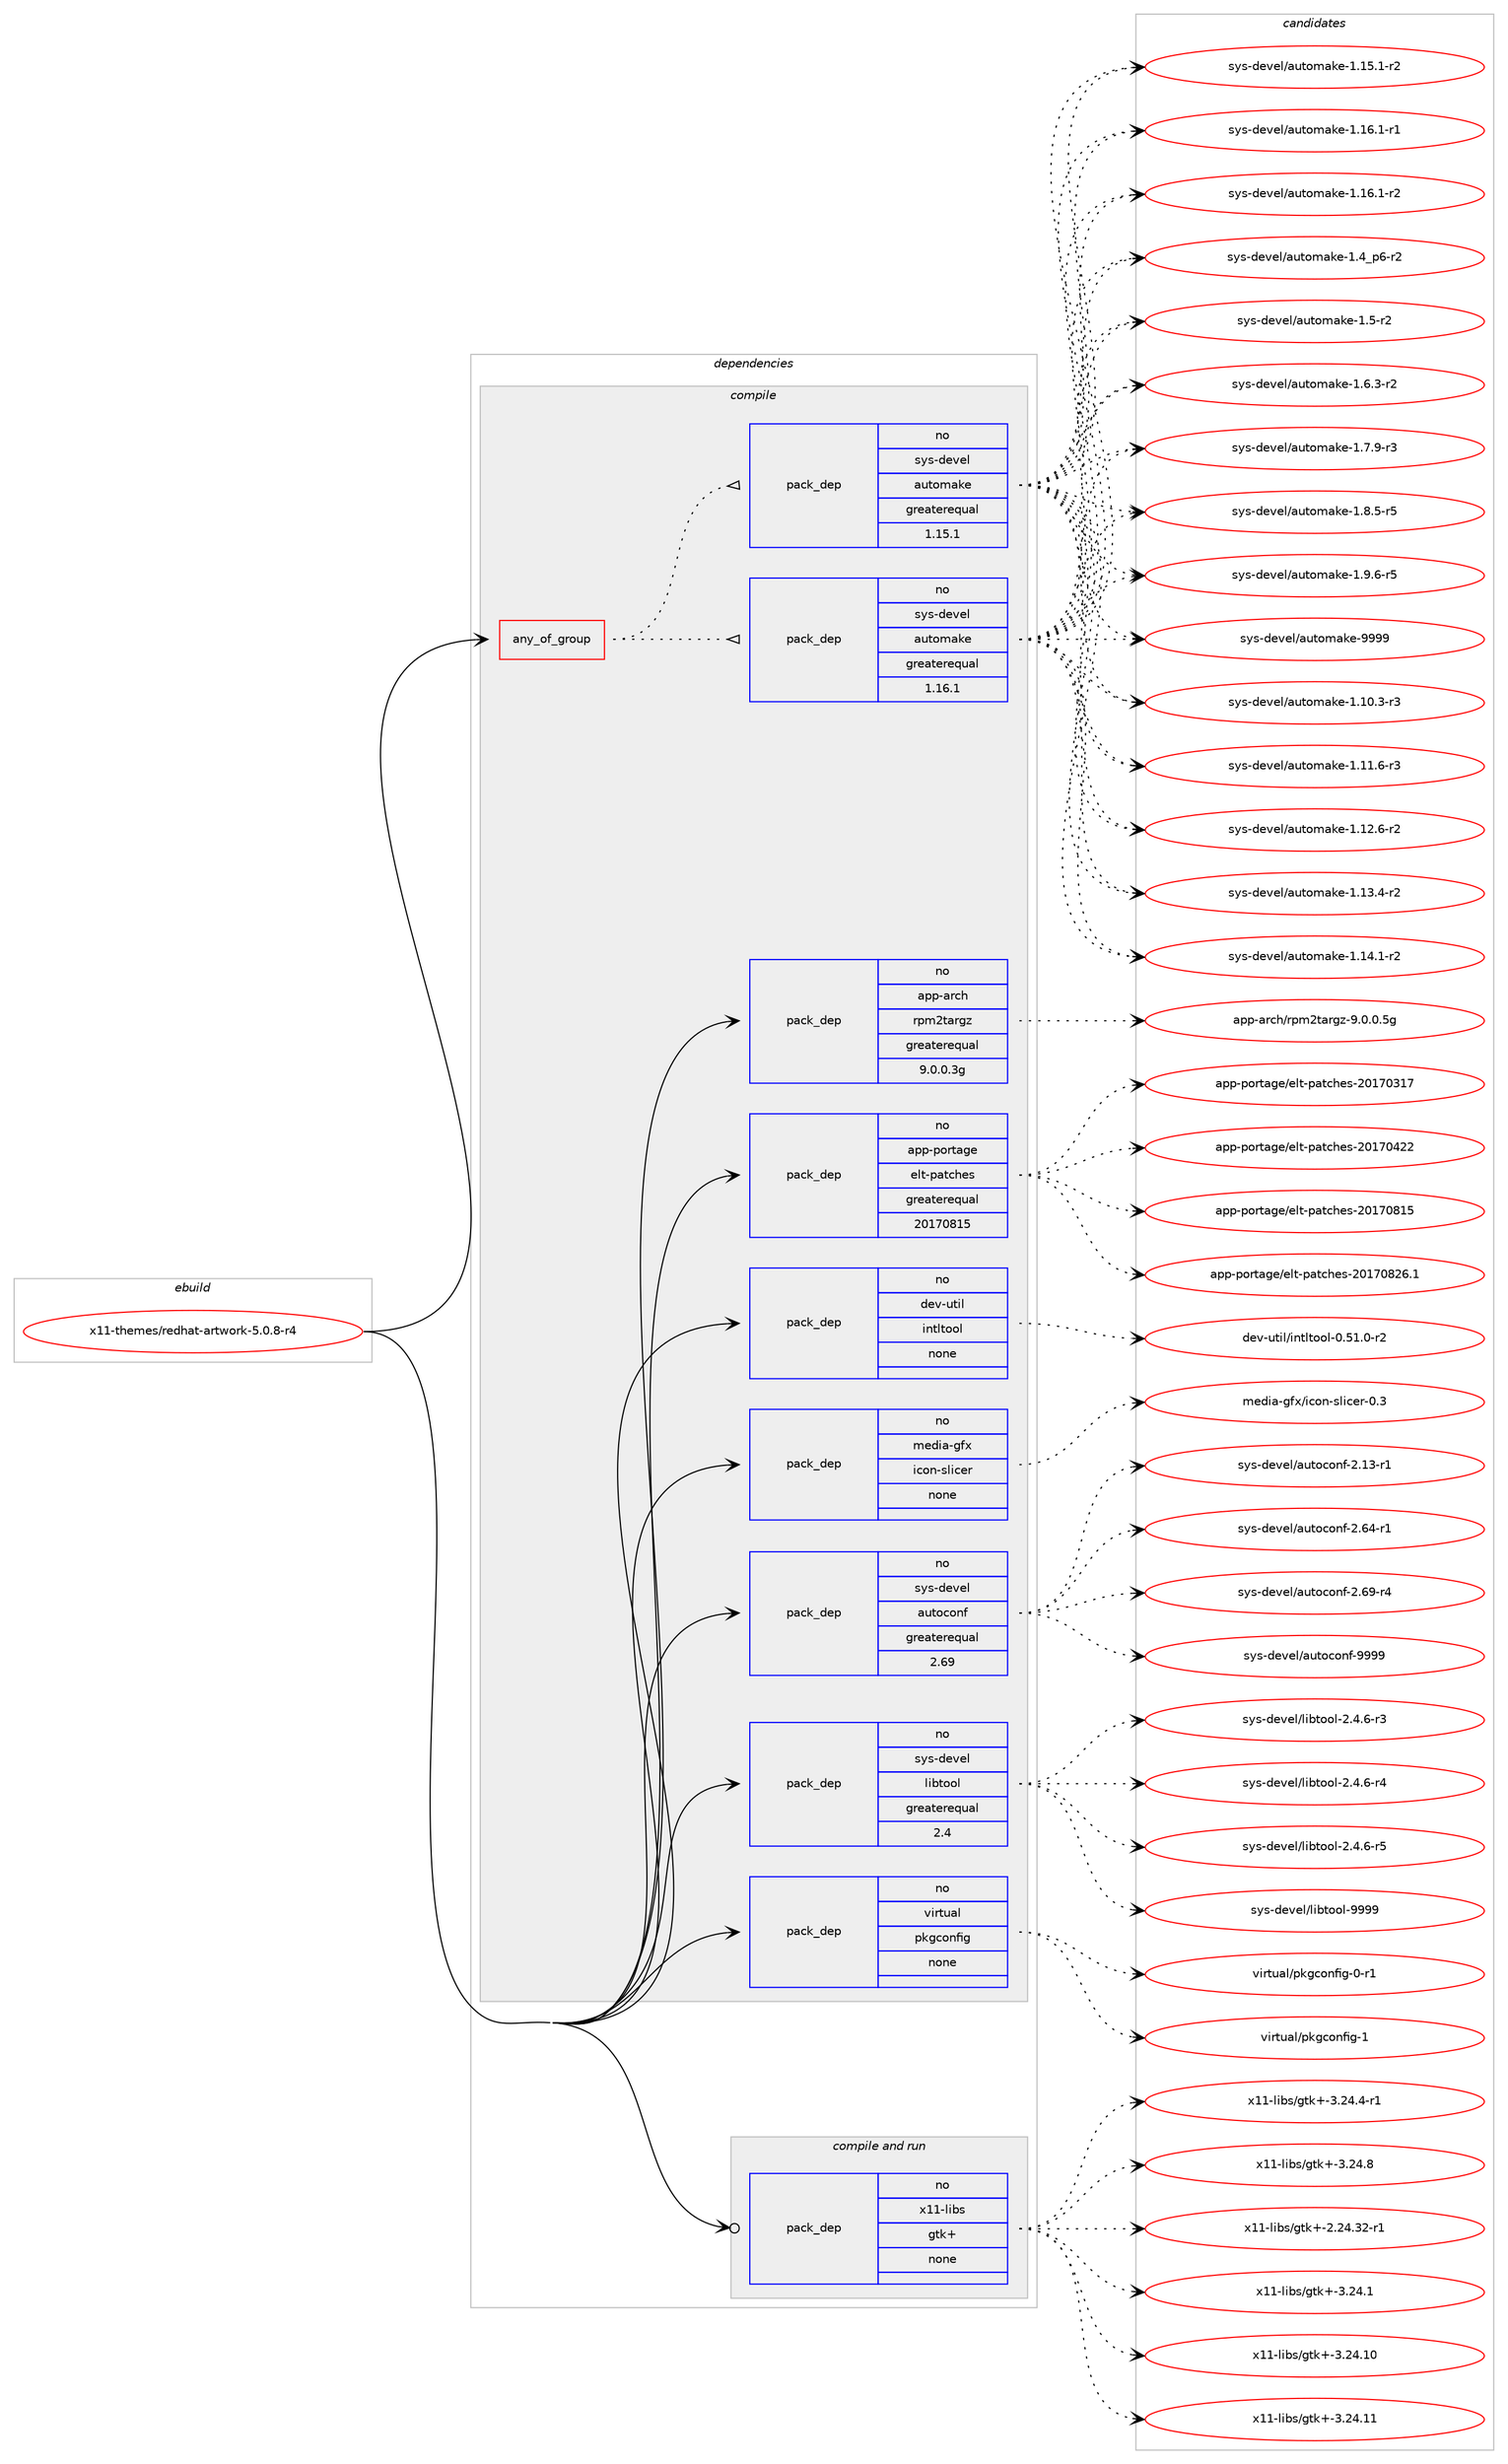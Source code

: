 digraph prolog {

# *************
# Graph options
# *************

newrank=true;
concentrate=true;
compound=true;
graph [rankdir=LR,fontname=Helvetica,fontsize=10,ranksep=1.5];#, ranksep=2.5, nodesep=0.2];
edge  [arrowhead=vee];
node  [fontname=Helvetica,fontsize=10];

# **********
# The ebuild
# **********

subgraph cluster_leftcol {
color=gray;
rank=same;
label=<<i>ebuild</i>>;
id [label="x11-themes/redhat-artwork-5.0.8-r4", color=red, width=4, href="../x11-themes/redhat-artwork-5.0.8-r4.svg"];
}

# ****************
# The dependencies
# ****************

subgraph cluster_midcol {
color=gray;
label=<<i>dependencies</i>>;
subgraph cluster_compile {
fillcolor="#eeeeee";
style=filled;
label=<<i>compile</i>>;
subgraph any16222 {
dependency925137 [label=<<TABLE BORDER="0" CELLBORDER="1" CELLSPACING="0" CELLPADDING="4"><TR><TD CELLPADDING="10">any_of_group</TD></TR></TABLE>>, shape=none, color=red];subgraph pack687869 {
dependency925138 [label=<<TABLE BORDER="0" CELLBORDER="1" CELLSPACING="0" CELLPADDING="4" WIDTH="220"><TR><TD ROWSPAN="6" CELLPADDING="30">pack_dep</TD></TR><TR><TD WIDTH="110">no</TD></TR><TR><TD>sys-devel</TD></TR><TR><TD>automake</TD></TR><TR><TD>greaterequal</TD></TR><TR><TD>1.16.1</TD></TR></TABLE>>, shape=none, color=blue];
}
dependency925137:e -> dependency925138:w [weight=20,style="dotted",arrowhead="oinv"];
subgraph pack687870 {
dependency925139 [label=<<TABLE BORDER="0" CELLBORDER="1" CELLSPACING="0" CELLPADDING="4" WIDTH="220"><TR><TD ROWSPAN="6" CELLPADDING="30">pack_dep</TD></TR><TR><TD WIDTH="110">no</TD></TR><TR><TD>sys-devel</TD></TR><TR><TD>automake</TD></TR><TR><TD>greaterequal</TD></TR><TR><TD>1.15.1</TD></TR></TABLE>>, shape=none, color=blue];
}
dependency925137:e -> dependency925139:w [weight=20,style="dotted",arrowhead="oinv"];
}
id:e -> dependency925137:w [weight=20,style="solid",arrowhead="vee"];
subgraph pack687871 {
dependency925140 [label=<<TABLE BORDER="0" CELLBORDER="1" CELLSPACING="0" CELLPADDING="4" WIDTH="220"><TR><TD ROWSPAN="6" CELLPADDING="30">pack_dep</TD></TR><TR><TD WIDTH="110">no</TD></TR><TR><TD>app-arch</TD></TR><TR><TD>rpm2targz</TD></TR><TR><TD>greaterequal</TD></TR><TR><TD>9.0.0.3g</TD></TR></TABLE>>, shape=none, color=blue];
}
id:e -> dependency925140:w [weight=20,style="solid",arrowhead="vee"];
subgraph pack687872 {
dependency925141 [label=<<TABLE BORDER="0" CELLBORDER="1" CELLSPACING="0" CELLPADDING="4" WIDTH="220"><TR><TD ROWSPAN="6" CELLPADDING="30">pack_dep</TD></TR><TR><TD WIDTH="110">no</TD></TR><TR><TD>app-portage</TD></TR><TR><TD>elt-patches</TD></TR><TR><TD>greaterequal</TD></TR><TR><TD>20170815</TD></TR></TABLE>>, shape=none, color=blue];
}
id:e -> dependency925141:w [weight=20,style="solid",arrowhead="vee"];
subgraph pack687873 {
dependency925142 [label=<<TABLE BORDER="0" CELLBORDER="1" CELLSPACING="0" CELLPADDING="4" WIDTH="220"><TR><TD ROWSPAN="6" CELLPADDING="30">pack_dep</TD></TR><TR><TD WIDTH="110">no</TD></TR><TR><TD>dev-util</TD></TR><TR><TD>intltool</TD></TR><TR><TD>none</TD></TR><TR><TD></TD></TR></TABLE>>, shape=none, color=blue];
}
id:e -> dependency925142:w [weight=20,style="solid",arrowhead="vee"];
subgraph pack687874 {
dependency925143 [label=<<TABLE BORDER="0" CELLBORDER="1" CELLSPACING="0" CELLPADDING="4" WIDTH="220"><TR><TD ROWSPAN="6" CELLPADDING="30">pack_dep</TD></TR><TR><TD WIDTH="110">no</TD></TR><TR><TD>media-gfx</TD></TR><TR><TD>icon-slicer</TD></TR><TR><TD>none</TD></TR><TR><TD></TD></TR></TABLE>>, shape=none, color=blue];
}
id:e -> dependency925143:w [weight=20,style="solid",arrowhead="vee"];
subgraph pack687875 {
dependency925144 [label=<<TABLE BORDER="0" CELLBORDER="1" CELLSPACING="0" CELLPADDING="4" WIDTH="220"><TR><TD ROWSPAN="6" CELLPADDING="30">pack_dep</TD></TR><TR><TD WIDTH="110">no</TD></TR><TR><TD>sys-devel</TD></TR><TR><TD>autoconf</TD></TR><TR><TD>greaterequal</TD></TR><TR><TD>2.69</TD></TR></TABLE>>, shape=none, color=blue];
}
id:e -> dependency925144:w [weight=20,style="solid",arrowhead="vee"];
subgraph pack687876 {
dependency925145 [label=<<TABLE BORDER="0" CELLBORDER="1" CELLSPACING="0" CELLPADDING="4" WIDTH="220"><TR><TD ROWSPAN="6" CELLPADDING="30">pack_dep</TD></TR><TR><TD WIDTH="110">no</TD></TR><TR><TD>sys-devel</TD></TR><TR><TD>libtool</TD></TR><TR><TD>greaterequal</TD></TR><TR><TD>2.4</TD></TR></TABLE>>, shape=none, color=blue];
}
id:e -> dependency925145:w [weight=20,style="solid",arrowhead="vee"];
subgraph pack687877 {
dependency925146 [label=<<TABLE BORDER="0" CELLBORDER="1" CELLSPACING="0" CELLPADDING="4" WIDTH="220"><TR><TD ROWSPAN="6" CELLPADDING="30">pack_dep</TD></TR><TR><TD WIDTH="110">no</TD></TR><TR><TD>virtual</TD></TR><TR><TD>pkgconfig</TD></TR><TR><TD>none</TD></TR><TR><TD></TD></TR></TABLE>>, shape=none, color=blue];
}
id:e -> dependency925146:w [weight=20,style="solid",arrowhead="vee"];
}
subgraph cluster_compileandrun {
fillcolor="#eeeeee";
style=filled;
label=<<i>compile and run</i>>;
subgraph pack687878 {
dependency925147 [label=<<TABLE BORDER="0" CELLBORDER="1" CELLSPACING="0" CELLPADDING="4" WIDTH="220"><TR><TD ROWSPAN="6" CELLPADDING="30">pack_dep</TD></TR><TR><TD WIDTH="110">no</TD></TR><TR><TD>x11-libs</TD></TR><TR><TD>gtk+</TD></TR><TR><TD>none</TD></TR><TR><TD></TD></TR></TABLE>>, shape=none, color=blue];
}
id:e -> dependency925147:w [weight=20,style="solid",arrowhead="odotvee"];
}
subgraph cluster_run {
fillcolor="#eeeeee";
style=filled;
label=<<i>run</i>>;
}
}

# **************
# The candidates
# **************

subgraph cluster_choices {
rank=same;
color=gray;
label=<<i>candidates</i>>;

subgraph choice687869 {
color=black;
nodesep=1;
choice11512111545100101118101108479711711611110997107101454946494846514511451 [label="sys-devel/automake-1.10.3-r3", color=red, width=4,href="../sys-devel/automake-1.10.3-r3.svg"];
choice11512111545100101118101108479711711611110997107101454946494946544511451 [label="sys-devel/automake-1.11.6-r3", color=red, width=4,href="../sys-devel/automake-1.11.6-r3.svg"];
choice11512111545100101118101108479711711611110997107101454946495046544511450 [label="sys-devel/automake-1.12.6-r2", color=red, width=4,href="../sys-devel/automake-1.12.6-r2.svg"];
choice11512111545100101118101108479711711611110997107101454946495146524511450 [label="sys-devel/automake-1.13.4-r2", color=red, width=4,href="../sys-devel/automake-1.13.4-r2.svg"];
choice11512111545100101118101108479711711611110997107101454946495246494511450 [label="sys-devel/automake-1.14.1-r2", color=red, width=4,href="../sys-devel/automake-1.14.1-r2.svg"];
choice11512111545100101118101108479711711611110997107101454946495346494511450 [label="sys-devel/automake-1.15.1-r2", color=red, width=4,href="../sys-devel/automake-1.15.1-r2.svg"];
choice11512111545100101118101108479711711611110997107101454946495446494511449 [label="sys-devel/automake-1.16.1-r1", color=red, width=4,href="../sys-devel/automake-1.16.1-r1.svg"];
choice11512111545100101118101108479711711611110997107101454946495446494511450 [label="sys-devel/automake-1.16.1-r2", color=red, width=4,href="../sys-devel/automake-1.16.1-r2.svg"];
choice115121115451001011181011084797117116111109971071014549465295112544511450 [label="sys-devel/automake-1.4_p6-r2", color=red, width=4,href="../sys-devel/automake-1.4_p6-r2.svg"];
choice11512111545100101118101108479711711611110997107101454946534511450 [label="sys-devel/automake-1.5-r2", color=red, width=4,href="../sys-devel/automake-1.5-r2.svg"];
choice115121115451001011181011084797117116111109971071014549465446514511450 [label="sys-devel/automake-1.6.3-r2", color=red, width=4,href="../sys-devel/automake-1.6.3-r2.svg"];
choice115121115451001011181011084797117116111109971071014549465546574511451 [label="sys-devel/automake-1.7.9-r3", color=red, width=4,href="../sys-devel/automake-1.7.9-r3.svg"];
choice115121115451001011181011084797117116111109971071014549465646534511453 [label="sys-devel/automake-1.8.5-r5", color=red, width=4,href="../sys-devel/automake-1.8.5-r5.svg"];
choice115121115451001011181011084797117116111109971071014549465746544511453 [label="sys-devel/automake-1.9.6-r5", color=red, width=4,href="../sys-devel/automake-1.9.6-r5.svg"];
choice115121115451001011181011084797117116111109971071014557575757 [label="sys-devel/automake-9999", color=red, width=4,href="../sys-devel/automake-9999.svg"];
dependency925138:e -> choice11512111545100101118101108479711711611110997107101454946494846514511451:w [style=dotted,weight="100"];
dependency925138:e -> choice11512111545100101118101108479711711611110997107101454946494946544511451:w [style=dotted,weight="100"];
dependency925138:e -> choice11512111545100101118101108479711711611110997107101454946495046544511450:w [style=dotted,weight="100"];
dependency925138:e -> choice11512111545100101118101108479711711611110997107101454946495146524511450:w [style=dotted,weight="100"];
dependency925138:e -> choice11512111545100101118101108479711711611110997107101454946495246494511450:w [style=dotted,weight="100"];
dependency925138:e -> choice11512111545100101118101108479711711611110997107101454946495346494511450:w [style=dotted,weight="100"];
dependency925138:e -> choice11512111545100101118101108479711711611110997107101454946495446494511449:w [style=dotted,weight="100"];
dependency925138:e -> choice11512111545100101118101108479711711611110997107101454946495446494511450:w [style=dotted,weight="100"];
dependency925138:e -> choice115121115451001011181011084797117116111109971071014549465295112544511450:w [style=dotted,weight="100"];
dependency925138:e -> choice11512111545100101118101108479711711611110997107101454946534511450:w [style=dotted,weight="100"];
dependency925138:e -> choice115121115451001011181011084797117116111109971071014549465446514511450:w [style=dotted,weight="100"];
dependency925138:e -> choice115121115451001011181011084797117116111109971071014549465546574511451:w [style=dotted,weight="100"];
dependency925138:e -> choice115121115451001011181011084797117116111109971071014549465646534511453:w [style=dotted,weight="100"];
dependency925138:e -> choice115121115451001011181011084797117116111109971071014549465746544511453:w [style=dotted,weight="100"];
dependency925138:e -> choice115121115451001011181011084797117116111109971071014557575757:w [style=dotted,weight="100"];
}
subgraph choice687870 {
color=black;
nodesep=1;
choice11512111545100101118101108479711711611110997107101454946494846514511451 [label="sys-devel/automake-1.10.3-r3", color=red, width=4,href="../sys-devel/automake-1.10.3-r3.svg"];
choice11512111545100101118101108479711711611110997107101454946494946544511451 [label="sys-devel/automake-1.11.6-r3", color=red, width=4,href="../sys-devel/automake-1.11.6-r3.svg"];
choice11512111545100101118101108479711711611110997107101454946495046544511450 [label="sys-devel/automake-1.12.6-r2", color=red, width=4,href="../sys-devel/automake-1.12.6-r2.svg"];
choice11512111545100101118101108479711711611110997107101454946495146524511450 [label="sys-devel/automake-1.13.4-r2", color=red, width=4,href="../sys-devel/automake-1.13.4-r2.svg"];
choice11512111545100101118101108479711711611110997107101454946495246494511450 [label="sys-devel/automake-1.14.1-r2", color=red, width=4,href="../sys-devel/automake-1.14.1-r2.svg"];
choice11512111545100101118101108479711711611110997107101454946495346494511450 [label="sys-devel/automake-1.15.1-r2", color=red, width=4,href="../sys-devel/automake-1.15.1-r2.svg"];
choice11512111545100101118101108479711711611110997107101454946495446494511449 [label="sys-devel/automake-1.16.1-r1", color=red, width=4,href="../sys-devel/automake-1.16.1-r1.svg"];
choice11512111545100101118101108479711711611110997107101454946495446494511450 [label="sys-devel/automake-1.16.1-r2", color=red, width=4,href="../sys-devel/automake-1.16.1-r2.svg"];
choice115121115451001011181011084797117116111109971071014549465295112544511450 [label="sys-devel/automake-1.4_p6-r2", color=red, width=4,href="../sys-devel/automake-1.4_p6-r2.svg"];
choice11512111545100101118101108479711711611110997107101454946534511450 [label="sys-devel/automake-1.5-r2", color=red, width=4,href="../sys-devel/automake-1.5-r2.svg"];
choice115121115451001011181011084797117116111109971071014549465446514511450 [label="sys-devel/automake-1.6.3-r2", color=red, width=4,href="../sys-devel/automake-1.6.3-r2.svg"];
choice115121115451001011181011084797117116111109971071014549465546574511451 [label="sys-devel/automake-1.7.9-r3", color=red, width=4,href="../sys-devel/automake-1.7.9-r3.svg"];
choice115121115451001011181011084797117116111109971071014549465646534511453 [label="sys-devel/automake-1.8.5-r5", color=red, width=4,href="../sys-devel/automake-1.8.5-r5.svg"];
choice115121115451001011181011084797117116111109971071014549465746544511453 [label="sys-devel/automake-1.9.6-r5", color=red, width=4,href="../sys-devel/automake-1.9.6-r5.svg"];
choice115121115451001011181011084797117116111109971071014557575757 [label="sys-devel/automake-9999", color=red, width=4,href="../sys-devel/automake-9999.svg"];
dependency925139:e -> choice11512111545100101118101108479711711611110997107101454946494846514511451:w [style=dotted,weight="100"];
dependency925139:e -> choice11512111545100101118101108479711711611110997107101454946494946544511451:w [style=dotted,weight="100"];
dependency925139:e -> choice11512111545100101118101108479711711611110997107101454946495046544511450:w [style=dotted,weight="100"];
dependency925139:e -> choice11512111545100101118101108479711711611110997107101454946495146524511450:w [style=dotted,weight="100"];
dependency925139:e -> choice11512111545100101118101108479711711611110997107101454946495246494511450:w [style=dotted,weight="100"];
dependency925139:e -> choice11512111545100101118101108479711711611110997107101454946495346494511450:w [style=dotted,weight="100"];
dependency925139:e -> choice11512111545100101118101108479711711611110997107101454946495446494511449:w [style=dotted,weight="100"];
dependency925139:e -> choice11512111545100101118101108479711711611110997107101454946495446494511450:w [style=dotted,weight="100"];
dependency925139:e -> choice115121115451001011181011084797117116111109971071014549465295112544511450:w [style=dotted,weight="100"];
dependency925139:e -> choice11512111545100101118101108479711711611110997107101454946534511450:w [style=dotted,weight="100"];
dependency925139:e -> choice115121115451001011181011084797117116111109971071014549465446514511450:w [style=dotted,weight="100"];
dependency925139:e -> choice115121115451001011181011084797117116111109971071014549465546574511451:w [style=dotted,weight="100"];
dependency925139:e -> choice115121115451001011181011084797117116111109971071014549465646534511453:w [style=dotted,weight="100"];
dependency925139:e -> choice115121115451001011181011084797117116111109971071014549465746544511453:w [style=dotted,weight="100"];
dependency925139:e -> choice115121115451001011181011084797117116111109971071014557575757:w [style=dotted,weight="100"];
}
subgraph choice687871 {
color=black;
nodesep=1;
choice971121124597114991044711411210950116971141031224557464846484653103 [label="app-arch/rpm2targz-9.0.0.5g", color=red, width=4,href="../app-arch/rpm2targz-9.0.0.5g.svg"];
dependency925140:e -> choice971121124597114991044711411210950116971141031224557464846484653103:w [style=dotted,weight="100"];
}
subgraph choice687872 {
color=black;
nodesep=1;
choice97112112451121111141169710310147101108116451129711699104101115455048495548514955 [label="app-portage/elt-patches-20170317", color=red, width=4,href="../app-portage/elt-patches-20170317.svg"];
choice97112112451121111141169710310147101108116451129711699104101115455048495548525050 [label="app-portage/elt-patches-20170422", color=red, width=4,href="../app-portage/elt-patches-20170422.svg"];
choice97112112451121111141169710310147101108116451129711699104101115455048495548564953 [label="app-portage/elt-patches-20170815", color=red, width=4,href="../app-portage/elt-patches-20170815.svg"];
choice971121124511211111411697103101471011081164511297116991041011154550484955485650544649 [label="app-portage/elt-patches-20170826.1", color=red, width=4,href="../app-portage/elt-patches-20170826.1.svg"];
dependency925141:e -> choice97112112451121111141169710310147101108116451129711699104101115455048495548514955:w [style=dotted,weight="100"];
dependency925141:e -> choice97112112451121111141169710310147101108116451129711699104101115455048495548525050:w [style=dotted,weight="100"];
dependency925141:e -> choice97112112451121111141169710310147101108116451129711699104101115455048495548564953:w [style=dotted,weight="100"];
dependency925141:e -> choice971121124511211111411697103101471011081164511297116991041011154550484955485650544649:w [style=dotted,weight="100"];
}
subgraph choice687873 {
color=black;
nodesep=1;
choice1001011184511711610510847105110116108116111111108454846534946484511450 [label="dev-util/intltool-0.51.0-r2", color=red, width=4,href="../dev-util/intltool-0.51.0-r2.svg"];
dependency925142:e -> choice1001011184511711610510847105110116108116111111108454846534946484511450:w [style=dotted,weight="100"];
}
subgraph choice687874 {
color=black;
nodesep=1;
choice10910110010597451031021204710599111110451151081059910111445484651 [label="media-gfx/icon-slicer-0.3", color=red, width=4,href="../media-gfx/icon-slicer-0.3.svg"];
dependency925143:e -> choice10910110010597451031021204710599111110451151081059910111445484651:w [style=dotted,weight="100"];
}
subgraph choice687875 {
color=black;
nodesep=1;
choice1151211154510010111810110847971171161119911111010245504649514511449 [label="sys-devel/autoconf-2.13-r1", color=red, width=4,href="../sys-devel/autoconf-2.13-r1.svg"];
choice1151211154510010111810110847971171161119911111010245504654524511449 [label="sys-devel/autoconf-2.64-r1", color=red, width=4,href="../sys-devel/autoconf-2.64-r1.svg"];
choice1151211154510010111810110847971171161119911111010245504654574511452 [label="sys-devel/autoconf-2.69-r4", color=red, width=4,href="../sys-devel/autoconf-2.69-r4.svg"];
choice115121115451001011181011084797117116111991111101024557575757 [label="sys-devel/autoconf-9999", color=red, width=4,href="../sys-devel/autoconf-9999.svg"];
dependency925144:e -> choice1151211154510010111810110847971171161119911111010245504649514511449:w [style=dotted,weight="100"];
dependency925144:e -> choice1151211154510010111810110847971171161119911111010245504654524511449:w [style=dotted,weight="100"];
dependency925144:e -> choice1151211154510010111810110847971171161119911111010245504654574511452:w [style=dotted,weight="100"];
dependency925144:e -> choice115121115451001011181011084797117116111991111101024557575757:w [style=dotted,weight="100"];
}
subgraph choice687876 {
color=black;
nodesep=1;
choice1151211154510010111810110847108105981161111111084550465246544511451 [label="sys-devel/libtool-2.4.6-r3", color=red, width=4,href="../sys-devel/libtool-2.4.6-r3.svg"];
choice1151211154510010111810110847108105981161111111084550465246544511452 [label="sys-devel/libtool-2.4.6-r4", color=red, width=4,href="../sys-devel/libtool-2.4.6-r4.svg"];
choice1151211154510010111810110847108105981161111111084550465246544511453 [label="sys-devel/libtool-2.4.6-r5", color=red, width=4,href="../sys-devel/libtool-2.4.6-r5.svg"];
choice1151211154510010111810110847108105981161111111084557575757 [label="sys-devel/libtool-9999", color=red, width=4,href="../sys-devel/libtool-9999.svg"];
dependency925145:e -> choice1151211154510010111810110847108105981161111111084550465246544511451:w [style=dotted,weight="100"];
dependency925145:e -> choice1151211154510010111810110847108105981161111111084550465246544511452:w [style=dotted,weight="100"];
dependency925145:e -> choice1151211154510010111810110847108105981161111111084550465246544511453:w [style=dotted,weight="100"];
dependency925145:e -> choice1151211154510010111810110847108105981161111111084557575757:w [style=dotted,weight="100"];
}
subgraph choice687877 {
color=black;
nodesep=1;
choice11810511411611797108471121071039911111010210510345484511449 [label="virtual/pkgconfig-0-r1", color=red, width=4,href="../virtual/pkgconfig-0-r1.svg"];
choice1181051141161179710847112107103991111101021051034549 [label="virtual/pkgconfig-1", color=red, width=4,href="../virtual/pkgconfig-1.svg"];
dependency925146:e -> choice11810511411611797108471121071039911111010210510345484511449:w [style=dotted,weight="100"];
dependency925146:e -> choice1181051141161179710847112107103991111101021051034549:w [style=dotted,weight="100"];
}
subgraph choice687878 {
color=black;
nodesep=1;
choice12049494510810598115471031161074345504650524651504511449 [label="x11-libs/gtk+-2.24.32-r1", color=red, width=4,href="../x11-libs/gtk+-2.24.32-r1.svg"];
choice12049494510810598115471031161074345514650524649 [label="x11-libs/gtk+-3.24.1", color=red, width=4,href="../x11-libs/gtk+-3.24.1.svg"];
choice1204949451081059811547103116107434551465052464948 [label="x11-libs/gtk+-3.24.10", color=red, width=4,href="../x11-libs/gtk+-3.24.10.svg"];
choice1204949451081059811547103116107434551465052464949 [label="x11-libs/gtk+-3.24.11", color=red, width=4,href="../x11-libs/gtk+-3.24.11.svg"];
choice120494945108105981154710311610743455146505246524511449 [label="x11-libs/gtk+-3.24.4-r1", color=red, width=4,href="../x11-libs/gtk+-3.24.4-r1.svg"];
choice12049494510810598115471031161074345514650524656 [label="x11-libs/gtk+-3.24.8", color=red, width=4,href="../x11-libs/gtk+-3.24.8.svg"];
dependency925147:e -> choice12049494510810598115471031161074345504650524651504511449:w [style=dotted,weight="100"];
dependency925147:e -> choice12049494510810598115471031161074345514650524649:w [style=dotted,weight="100"];
dependency925147:e -> choice1204949451081059811547103116107434551465052464948:w [style=dotted,weight="100"];
dependency925147:e -> choice1204949451081059811547103116107434551465052464949:w [style=dotted,weight="100"];
dependency925147:e -> choice120494945108105981154710311610743455146505246524511449:w [style=dotted,weight="100"];
dependency925147:e -> choice12049494510810598115471031161074345514650524656:w [style=dotted,weight="100"];
}
}

}
